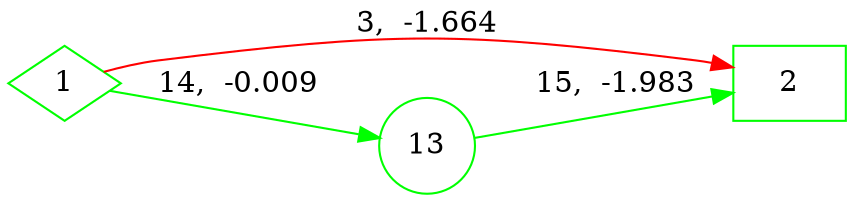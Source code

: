 digraph {
	rankdir=LR;
	node [shape=circle];
	1 [color=green, shape=diamond]
	1->2[color=red,label="3,  -1.664",penwidth=1.0];
	1->13[color=green,label="14,  -0.009",penwidth=1.0];
	{rank=min; 1}
	13 [color=green]
	13->2[color=green,label="15,  -1.983",penwidth=1.0];
	{rank=same; 13}
	2 [color=green, shape=box]
	{rank=max; 2}
}